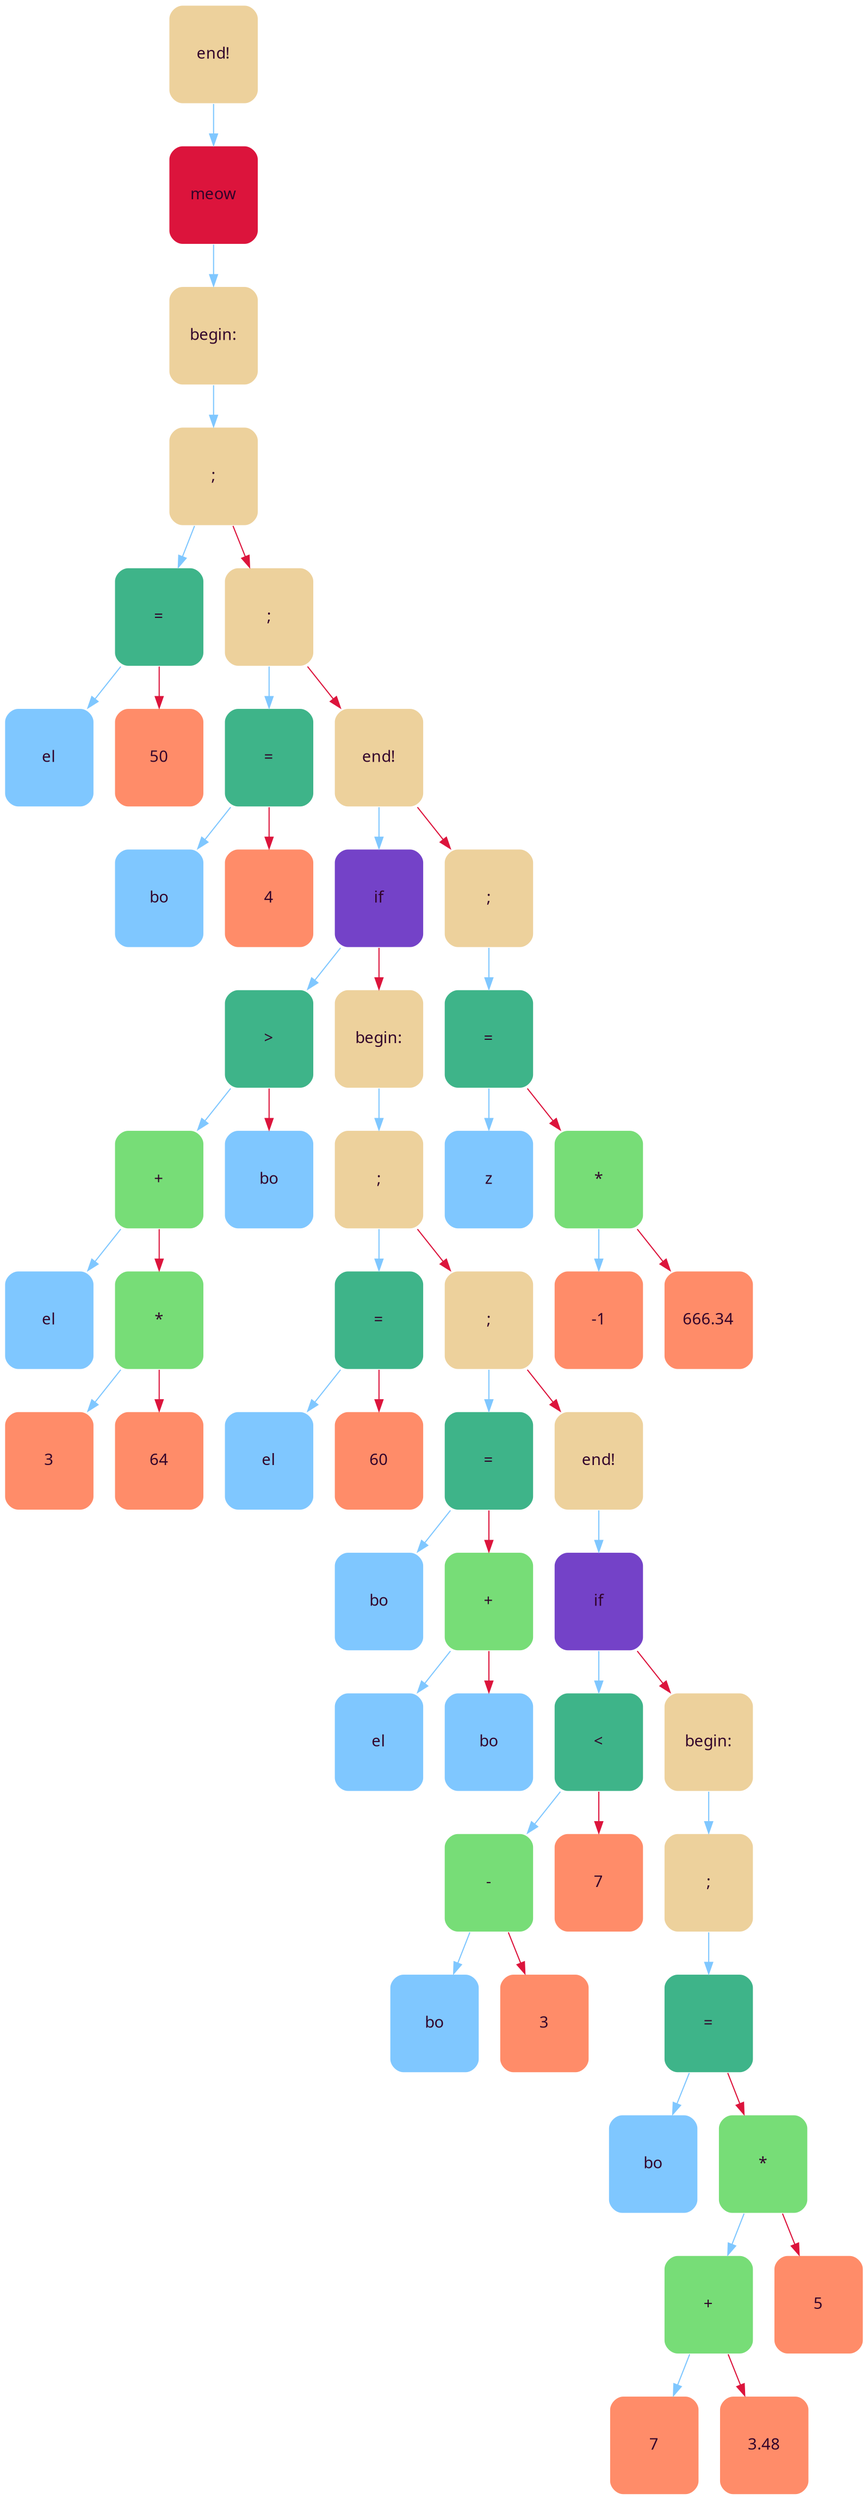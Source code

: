digraph   
{
rankdir = ""
splines = "true"

node0x56066a336a18 [shape = "Mrecord", width = 1.1, height = 1.21, fillcolor = "#EDD19C", style = "filled", fontcolor = "#31032A", fontname = "Calibri", color = "white", label = "{end!}"]
node0x56066a336a18 -> node0x56066a335518 [color = "#7FC7FF", style = "", constraint = true, fillcolor = "#7FC7FF",   fontcolor = "", fontname = "Calibri", label = ""];
node0x56066a335518 [shape = "Mrecord", width = 1.1, height = 1.21, fillcolor = "#DC143C", style = "filled", fontcolor = "#31032A", fontname = "Calibri", color = "white", label = "{meow}"]
node0x56066a335518 -> node0x56066a335578 [color = "#7FC7FF", style = "", constraint = true, fillcolor = "#7FC7FF",   fontcolor = "", fontname = "Calibri", label = ""];
node0x56066a335578 [shape = "Mrecord", width = 1.1, height = 1.21, fillcolor = "#EDD19C", style = "filled", fontcolor = "#31032A", fontname = "Calibri", color = "white", label = "{begin:}"]
node0x56066a335578 -> node0x56066a3356f8 [color = "#7FC7FF", style = "", constraint = true, fillcolor = "#7FC7FF",   fontcolor = "", fontname = "Calibri", label = ""];
node0x56066a3356f8 [shape = "Mrecord", width = 1.1, height = 1.21, fillcolor = "#EDD19C", style = "filled", fontcolor = "#31032A", fontname = "Calibri", color = "white", label = "{;}"]
node0x56066a3356f8 -> node0x56066a335638 [color = "#7FC7FF", style = "", constraint = true, fillcolor = "#7FC7FF",   fontcolor = "", fontname = "Calibri", label = ""];
node0x56066a335638 [shape = "Mrecord", width = 1.1, height = 1.21, fillcolor = "#3EB489", style = "filled", fontcolor = "#31032A", fontname = "Calibri", color = "white", label = "{=}"]
node0x56066a335638 -> node0x56066a3355d8 [color = "#7FC7FF", style = "", constraint = true, fillcolor = "#7FC7FF",   fontcolor = "", fontname = "Calibri", label = ""];
node0x56066a3355d8 [shape = "Mrecord", width = 1.1, height = 1.21, fillcolor = "#7FC7FF", style = "filled", fontcolor = "#31032A", fontname = "Calibri", color = "white", label = "{el}"]
node0x56066a335638 -> node0x56066a335698 [color = "#DC143C", style = "", constraint = true, fillcolor = "#DC143C",   fontcolor = "", fontname = "Calibri", label = ""];
node0x56066a335698 [shape = "Mrecord", width = 1.1, height = 1.21, fillcolor = "#FF8C69", style = "filled", fontcolor = "#31032A", fontname = "Calibri", color = "white", label = "{50}"]
node0x56066a3356f8 -> node0x56066a335878 [color = "#DC143C", style = "", constraint = true, fillcolor = "#DC143C",   fontcolor = "", fontname = "Calibri", label = ""];
node0x56066a335878 [shape = "Mrecord", width = 1.1, height = 1.21, fillcolor = "#EDD19C", style = "filled", fontcolor = "#31032A", fontname = "Calibri", color = "white", label = "{;}"]
node0x56066a335878 -> node0x56066a3357b8 [color = "#7FC7FF", style = "", constraint = true, fillcolor = "#7FC7FF",   fontcolor = "", fontname = "Calibri", label = ""];
node0x56066a3357b8 [shape = "Mrecord", width = 1.1, height = 1.21, fillcolor = "#3EB489", style = "filled", fontcolor = "#31032A", fontname = "Calibri", color = "white", label = "{=}"]
node0x56066a3357b8 -> node0x56066a335758 [color = "#7FC7FF", style = "", constraint = true, fillcolor = "#7FC7FF",   fontcolor = "", fontname = "Calibri", label = ""];
node0x56066a335758 [shape = "Mrecord", width = 1.1, height = 1.21, fillcolor = "#7FC7FF", style = "filled", fontcolor = "#31032A", fontname = "Calibri", color = "white", label = "{bo}"]
node0x56066a3357b8 -> node0x56066a335818 [color = "#DC143C", style = "", constraint = true, fillcolor = "#DC143C",   fontcolor = "", fontname = "Calibri", label = ""];
node0x56066a335818 [shape = "Mrecord", width = 1.1, height = 1.21, fillcolor = "#FF8C69", style = "filled", fontcolor = "#31032A", fontname = "Calibri", color = "white", label = "{4}"]
node0x56066a335878 -> node0x56066a336778 [color = "#DC143C", style = "", constraint = true, fillcolor = "#DC143C",   fontcolor = "", fontname = "Calibri", label = ""];
node0x56066a336778 [shape = "Mrecord", width = 1.1, height = 1.21, fillcolor = "#EDD19C", style = "filled", fontcolor = "#31032A", fontname = "Calibri", color = "white", label = "{end!}"]
node0x56066a336778 -> node0x56066a3358d8 [color = "#7FC7FF", style = "", constraint = true, fillcolor = "#7FC7FF",   fontcolor = "", fontname = "Calibri", label = ""];
node0x56066a3358d8 [shape = "Mrecord", width = 1.1, height = 1.21, fillcolor = "#7442C8", style = "filled", fontcolor = "#31032A", fontname = "Calibri", color = "white", label = "{if}"]
node0x56066a3358d8 -> node0x56066a335b18 [color = "#7FC7FF", style = "", constraint = true, fillcolor = "#7FC7FF",   fontcolor = "", fontname = "Calibri", label = ""];
node0x56066a335b18 [shape = "Mrecord", width = 1.1, height = 1.21, fillcolor = "#3EB489", style = "filled", fontcolor = "#31032A", fontname = "Calibri", color = "white", label = "{\>}"]
node0x56066a335b18 -> node0x56066a335998 [color = "#7FC7FF", style = "", constraint = true, fillcolor = "#7FC7FF",   fontcolor = "", fontname = "Calibri", label = ""];
node0x56066a335998 [shape = "Mrecord", width = 1.1, height = 1.21, fillcolor = "#77DD77", style = "filled", fontcolor = "#31032A", fontname = "Calibri", color = "white", label = "{+}"]
node0x56066a335998 -> node0x56066a335938 [color = "#7FC7FF", style = "", constraint = true, fillcolor = "#7FC7FF",   fontcolor = "", fontname = "Calibri", label = ""];
node0x56066a335938 [shape = "Mrecord", width = 1.1, height = 1.21, fillcolor = "#7FC7FF", style = "filled", fontcolor = "#31032A", fontname = "Calibri", color = "white", label = "{el}"]
node0x56066a335998 -> node0x56066a335a58 [color = "#DC143C", style = "", constraint = true, fillcolor = "#DC143C",   fontcolor = "", fontname = "Calibri", label = ""];
node0x56066a335a58 [shape = "Mrecord", width = 1.1, height = 1.21, fillcolor = "#77DD77", style = "filled", fontcolor = "#31032A", fontname = "Calibri", color = "white", label = "{*}"]
node0x56066a335a58 -> node0x56066a3359f8 [color = "#7FC7FF", style = "", constraint = true, fillcolor = "#7FC7FF",   fontcolor = "", fontname = "Calibri", label = ""];
node0x56066a3359f8 [shape = "Mrecord", width = 1.1, height = 1.21, fillcolor = "#FF8C69", style = "filled", fontcolor = "#31032A", fontname = "Calibri", color = "white", label = "{3}"]
node0x56066a335a58 -> node0x56066a335ab8 [color = "#DC143C", style = "", constraint = true, fillcolor = "#DC143C",   fontcolor = "", fontname = "Calibri", label = ""];
node0x56066a335ab8 [shape = "Mrecord", width = 1.1, height = 1.21, fillcolor = "#FF8C69", style = "filled", fontcolor = "#31032A", fontname = "Calibri", color = "white", label = "{64}"]
node0x56066a335b18 -> node0x56066a335b78 [color = "#DC143C", style = "", constraint = true, fillcolor = "#DC143C",   fontcolor = "", fontname = "Calibri", label = ""];
node0x56066a335b78 [shape = "Mrecord", width = 1.1, height = 1.21, fillcolor = "#7FC7FF", style = "filled", fontcolor = "#31032A", fontname = "Calibri", color = "white", label = "{bo}"]
node0x56066a3358d8 -> node0x56066a335c38 [color = "#DC143C", style = "", constraint = true, fillcolor = "#DC143C",   fontcolor = "", fontname = "Calibri", label = ""];
node0x56066a335c38 [shape = "Mrecord", width = 1.1, height = 1.21, fillcolor = "#EDD19C", style = "filled", fontcolor = "#31032A", fontname = "Calibri", color = "white", label = "{begin:}"]
node0x56066a335c38 -> node0x56066a335db8 [color = "#7FC7FF", style = "", constraint = true, fillcolor = "#7FC7FF",   fontcolor = "", fontname = "Calibri", label = ""];
node0x56066a335db8 [shape = "Mrecord", width = 1.1, height = 1.21, fillcolor = "#EDD19C", style = "filled", fontcolor = "#31032A", fontname = "Calibri", color = "white", label = "{;}"]
node0x56066a335db8 -> node0x56066a335cf8 [color = "#7FC7FF", style = "", constraint = true, fillcolor = "#7FC7FF",   fontcolor = "", fontname = "Calibri", label = ""];
node0x56066a335cf8 [shape = "Mrecord", width = 1.1, height = 1.21, fillcolor = "#3EB489", style = "filled", fontcolor = "#31032A", fontname = "Calibri", color = "white", label = "{=}"]
node0x56066a335cf8 -> node0x56066a335c98 [color = "#7FC7FF", style = "", constraint = true, fillcolor = "#7FC7FF",   fontcolor = "", fontname = "Calibri", label = ""];
node0x56066a335c98 [shape = "Mrecord", width = 1.1, height = 1.21, fillcolor = "#7FC7FF", style = "filled", fontcolor = "#31032A", fontname = "Calibri", color = "white", label = "{el}"]
node0x56066a335cf8 -> node0x56066a335d58 [color = "#DC143C", style = "", constraint = true, fillcolor = "#DC143C",   fontcolor = "", fontname = "Calibri", label = ""];
node0x56066a335d58 [shape = "Mrecord", width = 1.1, height = 1.21, fillcolor = "#FF8C69", style = "filled", fontcolor = "#31032A", fontname = "Calibri", color = "white", label = "{60}"]
node0x56066a335db8 -> node0x56066a335ff8 [color = "#DC143C", style = "", constraint = true, fillcolor = "#DC143C",   fontcolor = "", fontname = "Calibri", label = ""];
node0x56066a335ff8 [shape = "Mrecord", width = 1.1, height = 1.21, fillcolor = "#EDD19C", style = "filled", fontcolor = "#31032A", fontname = "Calibri", color = "white", label = "{;}"]
node0x56066a335ff8 -> node0x56066a335e78 [color = "#7FC7FF", style = "", constraint = true, fillcolor = "#7FC7FF",   fontcolor = "", fontname = "Calibri", label = ""];
node0x56066a335e78 [shape = "Mrecord", width = 1.1, height = 1.21, fillcolor = "#3EB489", style = "filled", fontcolor = "#31032A", fontname = "Calibri", color = "white", label = "{=}"]
node0x56066a335e78 -> node0x56066a335e18 [color = "#7FC7FF", style = "", constraint = true, fillcolor = "#7FC7FF",   fontcolor = "", fontname = "Calibri", label = ""];
node0x56066a335e18 [shape = "Mrecord", width = 1.1, height = 1.21, fillcolor = "#7FC7FF", style = "filled", fontcolor = "#31032A", fontname = "Calibri", color = "white", label = "{bo}"]
node0x56066a335e78 -> node0x56066a335f38 [color = "#DC143C", style = "", constraint = true, fillcolor = "#DC143C",   fontcolor = "", fontname = "Calibri", label = ""];
node0x56066a335f38 [shape = "Mrecord", width = 1.1, height = 1.21, fillcolor = "#77DD77", style = "filled", fontcolor = "#31032A", fontname = "Calibri", color = "white", label = "{+}"]
node0x56066a335f38 -> node0x56066a335ed8 [color = "#7FC7FF", style = "", constraint = true, fillcolor = "#7FC7FF",   fontcolor = "", fontname = "Calibri", label = ""];
node0x56066a335ed8 [shape = "Mrecord", width = 1.1, height = 1.21, fillcolor = "#7FC7FF", style = "filled", fontcolor = "#31032A", fontname = "Calibri", color = "white", label = "{el}"]
node0x56066a335f38 -> node0x56066a335f98 [color = "#DC143C", style = "", constraint = true, fillcolor = "#DC143C",   fontcolor = "", fontname = "Calibri", label = ""];
node0x56066a335f98 [shape = "Mrecord", width = 1.1, height = 1.21, fillcolor = "#7FC7FF", style = "filled", fontcolor = "#31032A", fontname = "Calibri", color = "white", label = "{bo}"]
node0x56066a335ff8 -> node0x56066a336718 [color = "#DC143C", style = "", constraint = true, fillcolor = "#DC143C",   fontcolor = "", fontname = "Calibri", label = ""];
node0x56066a336718 [shape = "Mrecord", width = 1.1, height = 1.21, fillcolor = "#EDD19C", style = "filled", fontcolor = "#31032A", fontname = "Calibri", color = "white", label = "{end!}"]
node0x56066a336718 -> node0x56066a336058 [color = "#7FC7FF", style = "", constraint = true, fillcolor = "#7FC7FF",   fontcolor = "", fontname = "Calibri", label = ""];
node0x56066a336058 [shape = "Mrecord", width = 1.1, height = 1.21, fillcolor = "#7442C8", style = "filled", fontcolor = "#31032A", fontname = "Calibri", color = "white", label = "{if}"]
node0x56066a336058 -> node0x56066a3361d8 [color = "#7FC7FF", style = "", constraint = true, fillcolor = "#7FC7FF",   fontcolor = "", fontname = "Calibri", label = ""];
node0x56066a3361d8 [shape = "Mrecord", width = 1.1, height = 1.21, fillcolor = "#3EB489", style = "filled", fontcolor = "#31032A", fontname = "Calibri", color = "white", label = "{\<}"]
node0x56066a3361d8 -> node0x56066a336118 [color = "#7FC7FF", style = "", constraint = true, fillcolor = "#7FC7FF",   fontcolor = "", fontname = "Calibri", label = ""];
node0x56066a336118 [shape = "Mrecord", width = 1.1, height = 1.21, fillcolor = "#77DD77", style = "filled", fontcolor = "#31032A", fontname = "Calibri", color = "white", label = "{-}"]
node0x56066a336118 -> node0x56066a3360b8 [color = "#7FC7FF", style = "", constraint = true, fillcolor = "#7FC7FF",   fontcolor = "", fontname = "Calibri", label = ""];
node0x56066a3360b8 [shape = "Mrecord", width = 1.1, height = 1.21, fillcolor = "#7FC7FF", style = "filled", fontcolor = "#31032A", fontname = "Calibri", color = "white", label = "{bo}"]
node0x56066a336118 -> node0x56066a336178 [color = "#DC143C", style = "", constraint = true, fillcolor = "#DC143C",   fontcolor = "", fontname = "Calibri", label = ""];
node0x56066a336178 [shape = "Mrecord", width = 1.1, height = 1.21, fillcolor = "#FF8C69", style = "filled", fontcolor = "#31032A", fontname = "Calibri", color = "white", label = "{3}"]
node0x56066a3361d8 -> node0x56066a336238 [color = "#DC143C", style = "", constraint = true, fillcolor = "#DC143C",   fontcolor = "", fontname = "Calibri", label = ""];
node0x56066a336238 [shape = "Mrecord", width = 1.1, height = 1.21, fillcolor = "#FF8C69", style = "filled", fontcolor = "#31032A", fontname = "Calibri", color = "white", label = "{7}"]
node0x56066a336058 -> node0x56066a3362f8 [color = "#DC143C", style = "", constraint = true, fillcolor = "#DC143C",   fontcolor = "", fontname = "Calibri", label = ""];
node0x56066a3362f8 [shape = "Mrecord", width = 1.1, height = 1.21, fillcolor = "#EDD19C", style = "filled", fontcolor = "#31032A", fontname = "Calibri", color = "white", label = "{begin:}"]
node0x56066a3362f8 -> node0x56066a3366b8 [color = "#7FC7FF", style = "", constraint = true, fillcolor = "#7FC7FF",   fontcolor = "", fontname = "Calibri", label = ""];
node0x56066a3366b8 [shape = "Mrecord", width = 1.1, height = 1.21, fillcolor = "#EDD19C", style = "filled", fontcolor = "#31032A", fontname = "Calibri", color = "white", label = "{;}"]
node0x56066a3366b8 -> node0x56066a3363b8 [color = "#7FC7FF", style = "", constraint = true, fillcolor = "#7FC7FF",   fontcolor = "", fontname = "Calibri", label = ""];
node0x56066a3363b8 [shape = "Mrecord", width = 1.1, height = 1.21, fillcolor = "#3EB489", style = "filled", fontcolor = "#31032A", fontname = "Calibri", color = "white", label = "{=}"]
node0x56066a3363b8 -> node0x56066a336358 [color = "#7FC7FF", style = "", constraint = true, fillcolor = "#7FC7FF",   fontcolor = "", fontname = "Calibri", label = ""];
node0x56066a336358 [shape = "Mrecord", width = 1.1, height = 1.21, fillcolor = "#7FC7FF", style = "filled", fontcolor = "#31032A", fontname = "Calibri", color = "white", label = "{bo}"]
node0x56066a3363b8 -> node0x56066a3365f8 [color = "#DC143C", style = "", constraint = true, fillcolor = "#DC143C",   fontcolor = "", fontname = "Calibri", label = ""];
node0x56066a3365f8 [shape = "Mrecord", width = 1.1, height = 1.21, fillcolor = "#77DD77", style = "filled", fontcolor = "#31032A", fontname = "Calibri", color = "white", label = "{*}"]
node0x56066a3365f8 -> node0x56066a3364d8 [color = "#7FC7FF", style = "", constraint = true, fillcolor = "#7FC7FF",   fontcolor = "", fontname = "Calibri", label = ""];
node0x56066a3364d8 [shape = "Mrecord", width = 1.1, height = 1.21, fillcolor = "#77DD77", style = "filled", fontcolor = "#31032A", fontname = "Calibri", color = "white", label = "{+}"]
node0x56066a3364d8 -> node0x56066a336478 [color = "#7FC7FF", style = "", constraint = true, fillcolor = "#7FC7FF",   fontcolor = "", fontname = "Calibri", label = ""];
node0x56066a336478 [shape = "Mrecord", width = 1.1, height = 1.21, fillcolor = "#FF8C69", style = "filled", fontcolor = "#31032A", fontname = "Calibri", color = "white", label = "{7}"]
node0x56066a3364d8 -> node0x56066a336538 [color = "#DC143C", style = "", constraint = true, fillcolor = "#DC143C",   fontcolor = "", fontname = "Calibri", label = ""];
node0x56066a336538 [shape = "Mrecord", width = 1.1, height = 1.21, fillcolor = "#FF8C69", style = "filled", fontcolor = "#31032A", fontname = "Calibri", color = "white", label = "{3.48}"]
node0x56066a3365f8 -> node0x56066a336658 [color = "#DC143C", style = "", constraint = true, fillcolor = "#DC143C",   fontcolor = "", fontname = "Calibri", label = ""];
node0x56066a336658 [shape = "Mrecord", width = 1.1, height = 1.21, fillcolor = "#FF8C69", style = "filled", fontcolor = "#31032A", fontname = "Calibri", color = "white", label = "{5}"]
node0x56066a336778 -> node0x56066a3369b8 [color = "#DC143C", style = "", constraint = true, fillcolor = "#DC143C",   fontcolor = "", fontname = "Calibri", label = ""];
node0x56066a3369b8 [shape = "Mrecord", width = 1.1, height = 1.21, fillcolor = "#EDD19C", style = "filled", fontcolor = "#31032A", fontname = "Calibri", color = "white", label = "{;}"]
node0x56066a3369b8 -> node0x56066a336838 [color = "#7FC7FF", style = "", constraint = true, fillcolor = "#7FC7FF",   fontcolor = "", fontname = "Calibri", label = ""];
node0x56066a336838 [shape = "Mrecord", width = 1.1, height = 1.21, fillcolor = "#3EB489", style = "filled", fontcolor = "#31032A", fontname = "Calibri", color = "white", label = "{=}"]
node0x56066a336838 -> node0x56066a3367d8 [color = "#7FC7FF", style = "", constraint = true, fillcolor = "#7FC7FF",   fontcolor = "", fontname = "Calibri", label = ""];
node0x56066a3367d8 [shape = "Mrecord", width = 1.1, height = 1.21, fillcolor = "#7FC7FF", style = "filled", fontcolor = "#31032A", fontname = "Calibri", color = "white", label = "{z}"]
node0x56066a336838 -> node0x56066a3368f8 [color = "#DC143C", style = "", constraint = true, fillcolor = "#DC143C",   fontcolor = "", fontname = "Calibri", label = ""];
node0x56066a3368f8 [shape = "Mrecord", width = 1.1, height = 1.21, fillcolor = "#77DD77", style = "filled", fontcolor = "#31032A", fontname = "Calibri", color = "white", label = "{*}"]
node0x56066a3368f8 -> node0x56066a336898 [color = "#7FC7FF", style = "", constraint = true, fillcolor = "#7FC7FF",   fontcolor = "", fontname = "Calibri", label = ""];
node0x56066a336898 [shape = "Mrecord", width = 1.1, height = 1.21, fillcolor = "#FF8C69", style = "filled", fontcolor = "#31032A", fontname = "Calibri", color = "white", label = "{-1}"]
node0x56066a3368f8 -> node0x56066a336958 [color = "#DC143C", style = "", constraint = true, fillcolor = "#DC143C",   fontcolor = "", fontname = "Calibri", label = ""];
node0x56066a336958 [shape = "Mrecord", width = 1.1, height = 1.21, fillcolor = "#FF8C69", style = "filled", fontcolor = "#31032A", fontname = "Calibri", color = "white", label = "{666.34}"]
}
